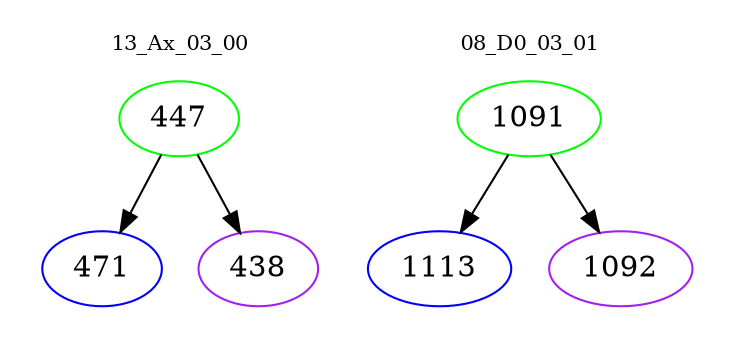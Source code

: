 digraph{
subgraph cluster_0 {
color = white
label = "13_Ax_03_00";
fontsize=10;
T0_447 [label="447", color="green"]
T0_447 -> T0_471 [color="black"]
T0_471 [label="471", color="blue"]
T0_447 -> T0_438 [color="black"]
T0_438 [label="438", color="purple"]
}
subgraph cluster_1 {
color = white
label = "08_D0_03_01";
fontsize=10;
T1_1091 [label="1091", color="green"]
T1_1091 -> T1_1113 [color="black"]
T1_1113 [label="1113", color="blue"]
T1_1091 -> T1_1092 [color="black"]
T1_1092 [label="1092", color="purple"]
}
}
